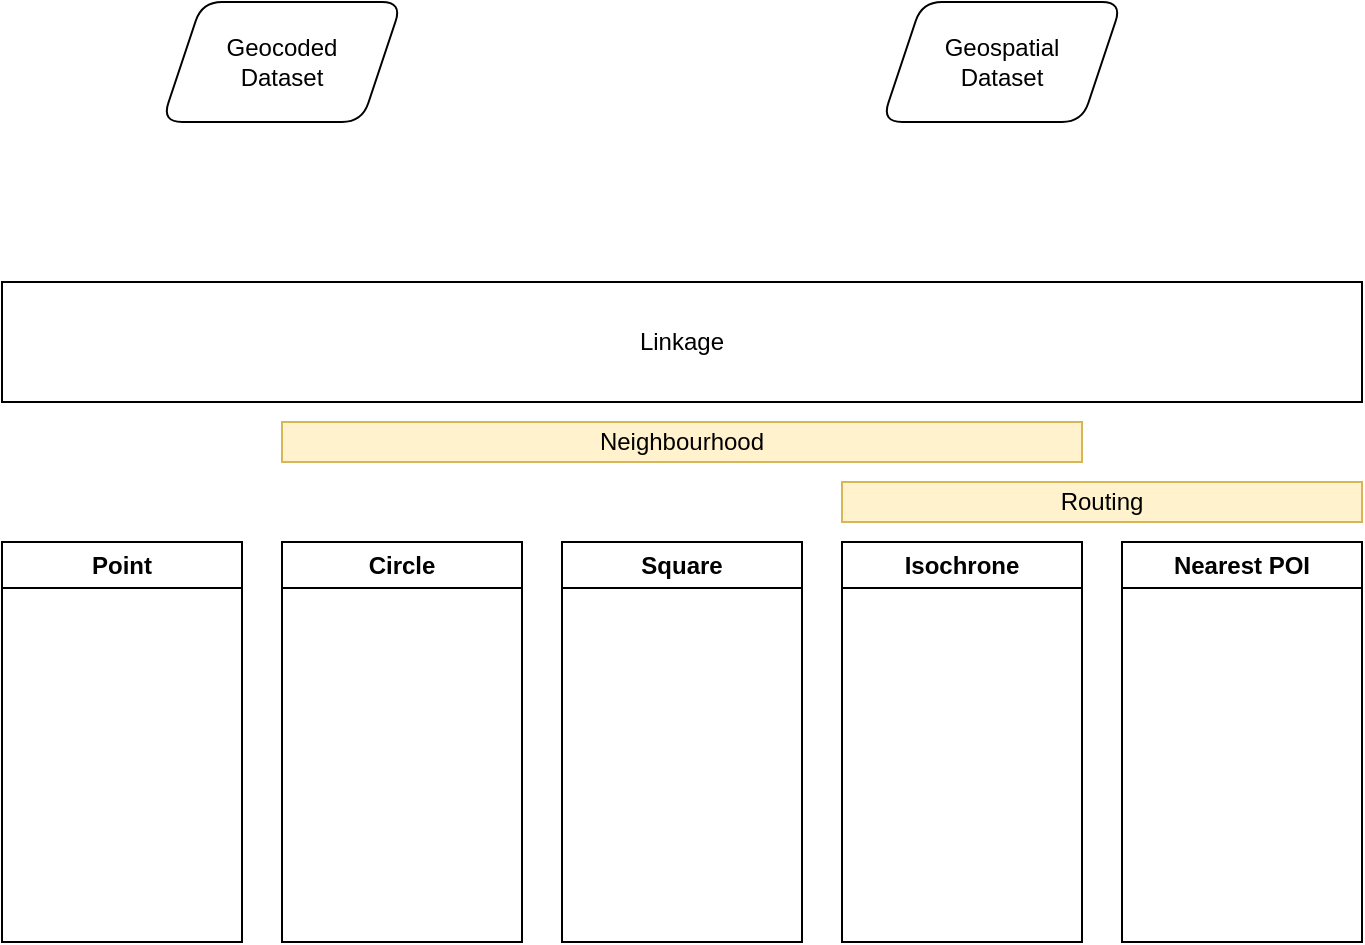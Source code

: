 <mxfile version="24.7.6">
  <diagram name="Seite-1" id="Alotk9Q2dPav7pNGP3Qy">
    <mxGraphModel dx="2373" dy="1255" grid="1" gridSize="10" guides="1" tooltips="1" connect="1" arrows="1" fold="1" page="1" pageScale="1" pageWidth="827" pageHeight="1169" math="0" shadow="0">
      <root>
        <mxCell id="0" />
        <mxCell id="1" parent="0" />
        <mxCell id="aEIhyESOMuXxNe6kChHx-1" value="Geocoded&lt;br&gt;Dataset" style="shape=parallelogram;perimeter=parallelogramPerimeter;whiteSpace=wrap;html=1;fixedSize=1;rounded=1;" vertex="1" parent="1">
          <mxGeometry x="160" y="100" width="120" height="60" as="geometry" />
        </mxCell>
        <mxCell id="aEIhyESOMuXxNe6kChHx-2" value="Geospatial&lt;br&gt;Dataset" style="shape=parallelogram;perimeter=parallelogramPerimeter;whiteSpace=wrap;html=1;fixedSize=1;rounded=1;" vertex="1" parent="1">
          <mxGeometry x="520" y="100" width="120" height="60" as="geometry" />
        </mxCell>
        <mxCell id="aEIhyESOMuXxNe6kChHx-3" value="Linkage" style="rounded=0;whiteSpace=wrap;html=1;" vertex="1" parent="1">
          <mxGeometry x="80" y="240" width="680" height="60" as="geometry" />
        </mxCell>
        <mxCell id="aEIhyESOMuXxNe6kChHx-4" value="Circle" style="swimlane;whiteSpace=wrap;html=1;" vertex="1" parent="1">
          <mxGeometry x="220" y="370" width="120" height="200" as="geometry" />
        </mxCell>
        <mxCell id="aEIhyESOMuXxNe6kChHx-5" value="Point" style="swimlane;whiteSpace=wrap;html=1;" vertex="1" parent="1">
          <mxGeometry x="80" y="370" width="120" height="200" as="geometry" />
        </mxCell>
        <mxCell id="aEIhyESOMuXxNe6kChHx-6" value="Square" style="swimlane;whiteSpace=wrap;html=1;" vertex="1" parent="1">
          <mxGeometry x="360" y="370" width="120" height="200" as="geometry" />
        </mxCell>
        <mxCell id="aEIhyESOMuXxNe6kChHx-7" value="Isochrone" style="swimlane;whiteSpace=wrap;html=1;startSize=23;" vertex="1" parent="1">
          <mxGeometry x="500" y="370" width="120" height="200" as="geometry" />
        </mxCell>
        <mxCell id="aEIhyESOMuXxNe6kChHx-8" value="Nearest POI" style="swimlane;whiteSpace=wrap;html=1;" vertex="1" parent="1">
          <mxGeometry x="640" y="370" width="120" height="200" as="geometry" />
        </mxCell>
        <mxCell id="aEIhyESOMuXxNe6kChHx-9" value="Neighbourhood" style="rounded=0;whiteSpace=wrap;html=1;fillColor=#fff2cc;strokeColor=#d6b656;" vertex="1" parent="1">
          <mxGeometry x="220" y="310" width="400" height="20" as="geometry" />
        </mxCell>
        <mxCell id="aEIhyESOMuXxNe6kChHx-10" value="Routing" style="rounded=0;whiteSpace=wrap;html=1;fillColor=#fff2cc;strokeColor=#d6b656;" vertex="1" parent="1">
          <mxGeometry x="500" y="340" width="260" height="20" as="geometry" />
        </mxCell>
      </root>
    </mxGraphModel>
  </diagram>
</mxfile>
